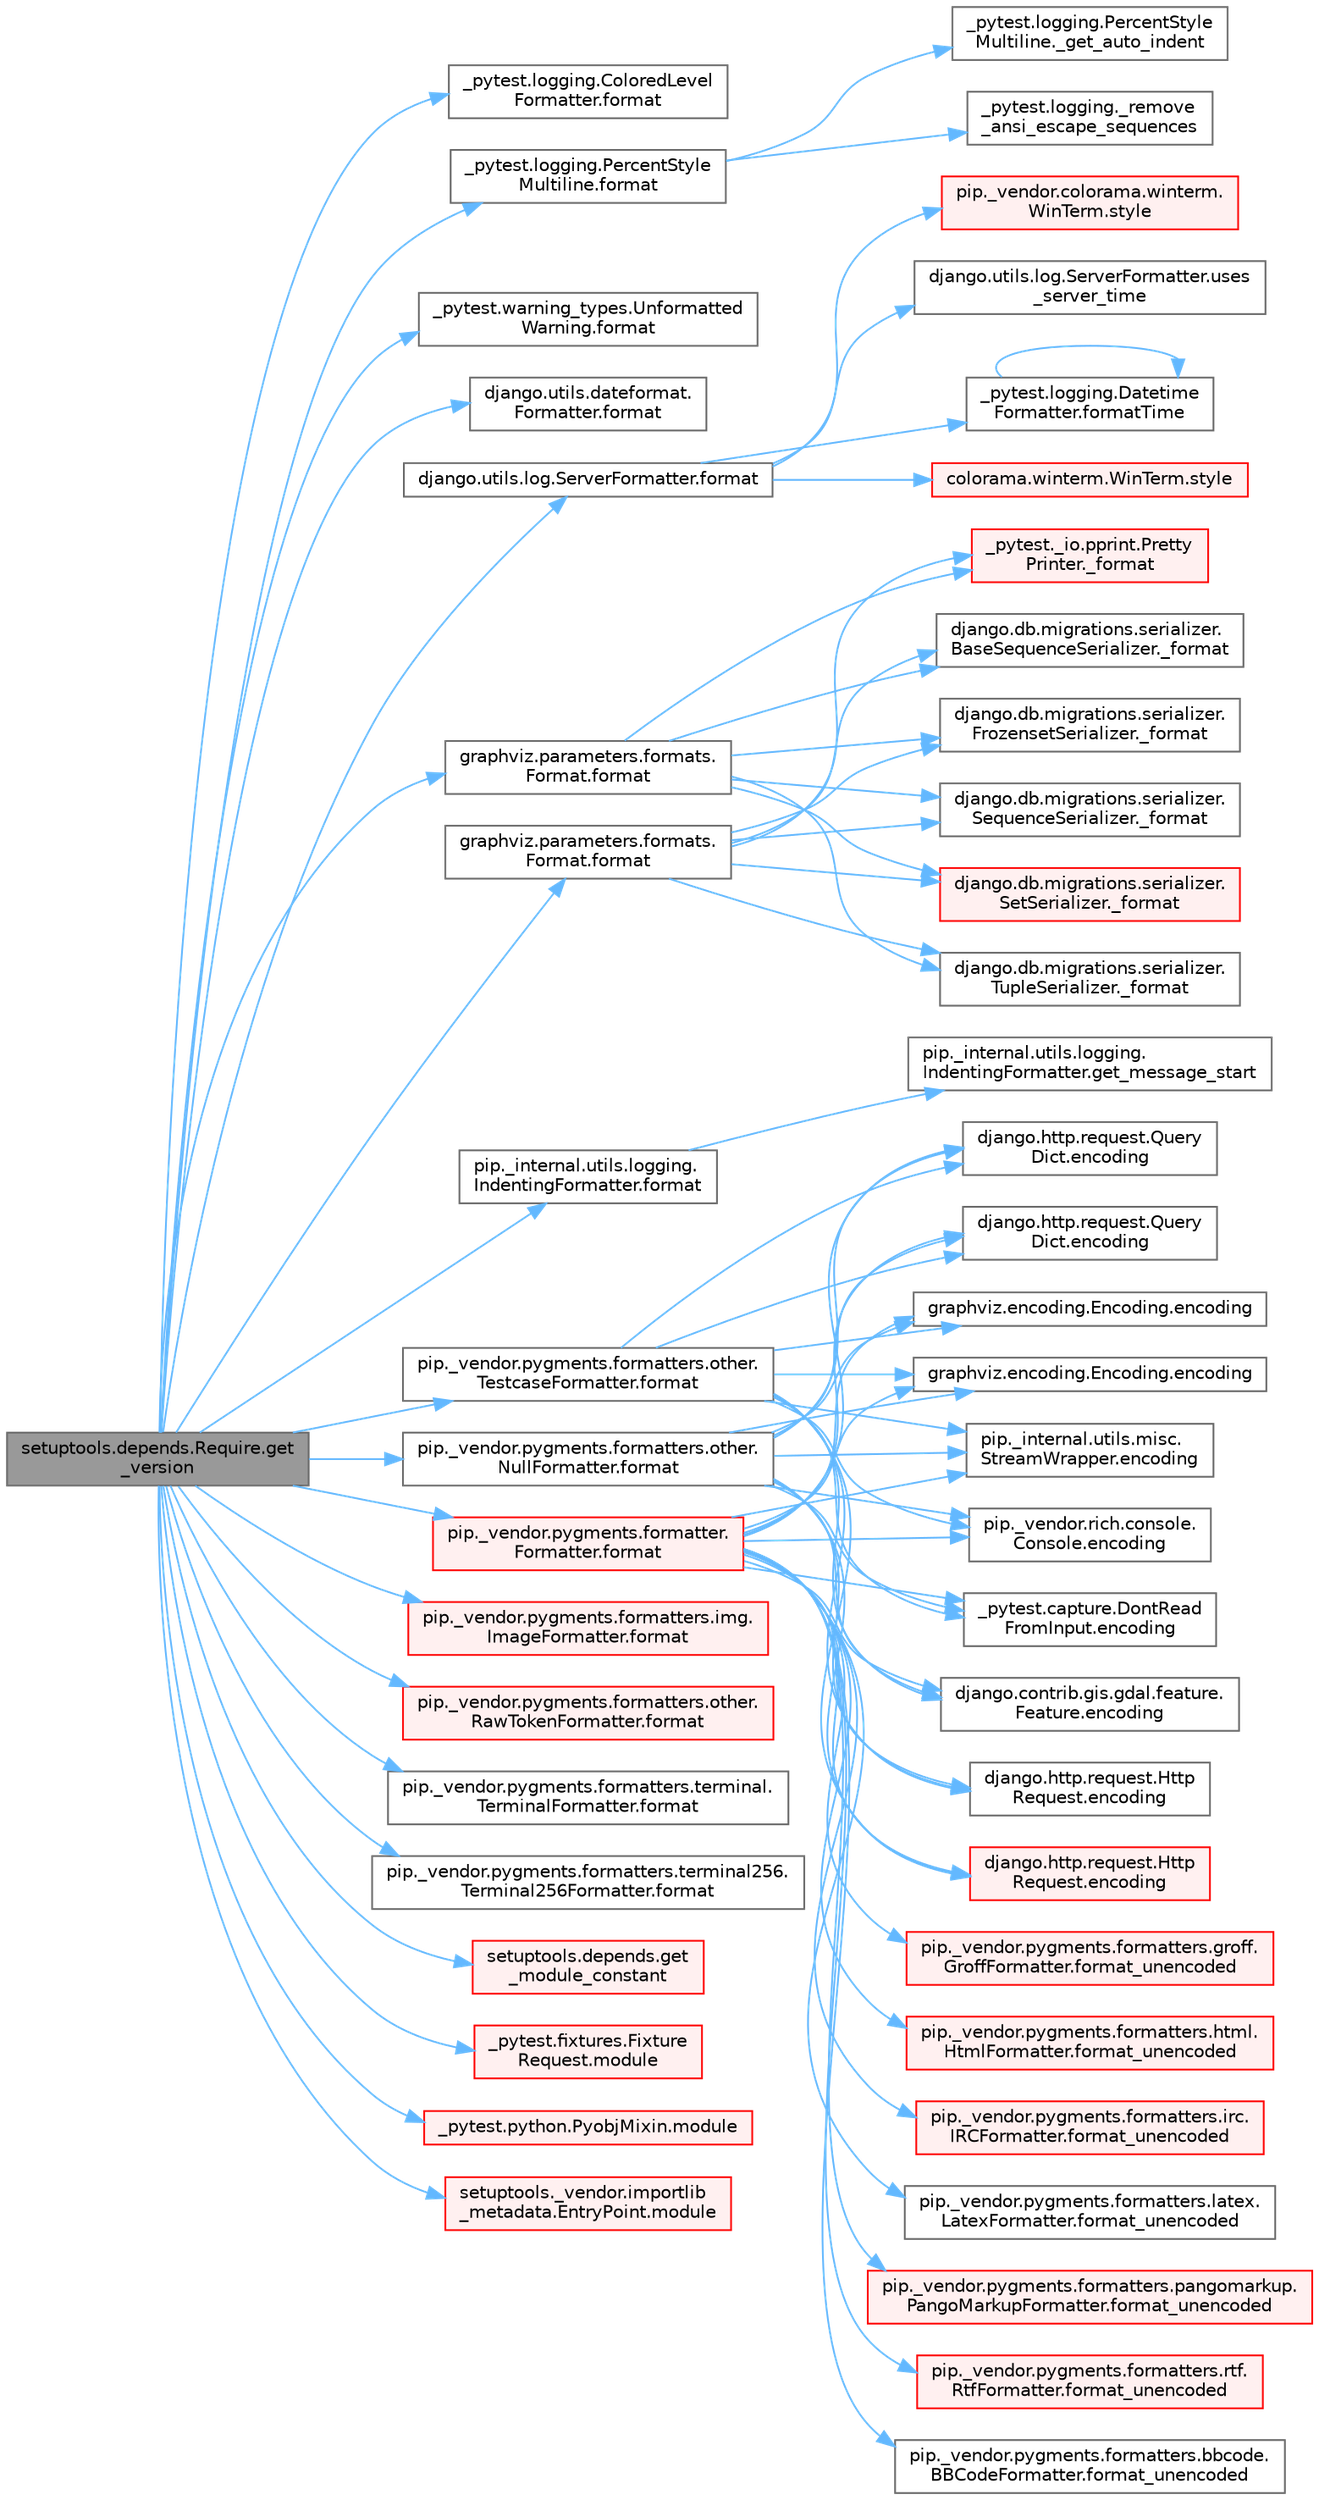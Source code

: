 digraph "setuptools.depends.Require.get_version"
{
 // LATEX_PDF_SIZE
  bgcolor="transparent";
  edge [fontname=Helvetica,fontsize=10,labelfontname=Helvetica,labelfontsize=10];
  node [fontname=Helvetica,fontsize=10,shape=box,height=0.2,width=0.4];
  rankdir="LR";
  Node1 [id="Node000001",label="setuptools.depends.Require.get\l_version",height=0.2,width=0.4,color="gray40", fillcolor="grey60", style="filled", fontcolor="black",tooltip=" "];
  Node1 -> Node2 [id="edge1_Node000001_Node000002",color="steelblue1",style="solid",tooltip=" "];
  Node2 [id="Node000002",label="_pytest.logging.ColoredLevel\lFormatter.format",height=0.2,width=0.4,color="grey40", fillcolor="white", style="filled",URL="$class__pytest_1_1logging_1_1_colored_level_formatter.html#a3154efa53ed22195e45e0ff6baa854ee",tooltip=" "];
  Node1 -> Node3 [id="edge2_Node000001_Node000003",color="steelblue1",style="solid",tooltip=" "];
  Node3 [id="Node000003",label="_pytest.logging.PercentStyle\lMultiline.format",height=0.2,width=0.4,color="grey40", fillcolor="white", style="filled",URL="$class__pytest_1_1logging_1_1_percent_style_multiline.html#abb14f6a8681d6c6d1d77ac62d0dec148",tooltip=" "];
  Node3 -> Node4 [id="edge3_Node000003_Node000004",color="steelblue1",style="solid",tooltip=" "];
  Node4 [id="Node000004",label="_pytest.logging.PercentStyle\lMultiline._get_auto_indent",height=0.2,width=0.4,color="grey40", fillcolor="white", style="filled",URL="$class__pytest_1_1logging_1_1_percent_style_multiline.html#a437c59852a584fdbc86afd4881ba652c",tooltip=" "];
  Node3 -> Node5 [id="edge4_Node000003_Node000005",color="steelblue1",style="solid",tooltip=" "];
  Node5 [id="Node000005",label="_pytest.logging._remove\l_ansi_escape_sequences",height=0.2,width=0.4,color="grey40", fillcolor="white", style="filled",URL="$namespace__pytest_1_1logging.html#a1d62e543c7b5c0623fc03bac50195964",tooltip=" "];
  Node1 -> Node6 [id="edge5_Node000001_Node000006",color="steelblue1",style="solid",tooltip=" "];
  Node6 [id="Node000006",label="_pytest.warning_types.Unformatted\lWarning.format",height=0.2,width=0.4,color="grey40", fillcolor="white", style="filled",URL="$class__pytest_1_1warning__types_1_1_unformatted_warning.html#a458dc97de342e3ba4dbc8059a6f230a4",tooltip=" "];
  Node1 -> Node7 [id="edge6_Node000001_Node000007",color="steelblue1",style="solid",tooltip=" "];
  Node7 [id="Node000007",label="django.utils.dateformat.\lFormatter.format",height=0.2,width=0.4,color="grey40", fillcolor="white", style="filled",URL="$classdjango_1_1utils_1_1dateformat_1_1_formatter.html#a3dce29baf6a69f68ce83ce1122904e5a",tooltip=" "];
  Node1 -> Node8 [id="edge7_Node000001_Node000008",color="steelblue1",style="solid",tooltip=" "];
  Node8 [id="Node000008",label="django.utils.log.ServerFormatter.format",height=0.2,width=0.4,color="grey40", fillcolor="white", style="filled",URL="$classdjango_1_1utils_1_1log_1_1_server_formatter.html#a0d8ef7ec5e5f76b1da8d16759ccdc5a3",tooltip=" "];
  Node8 -> Node9 [id="edge8_Node000008_Node000009",color="steelblue1",style="solid",tooltip=" "];
  Node9 [id="Node000009",label="_pytest.logging.Datetime\lFormatter.formatTime",height=0.2,width=0.4,color="grey40", fillcolor="white", style="filled",URL="$class__pytest_1_1logging_1_1_datetime_formatter.html#ad1340677e5c8e80b6e826d0e0c2097c5",tooltip=" "];
  Node9 -> Node9 [id="edge9_Node000009_Node000009",color="steelblue1",style="solid",tooltip=" "];
  Node8 -> Node10 [id="edge10_Node000008_Node000010",color="steelblue1",style="solid",tooltip=" "];
  Node10 [id="Node000010",label="colorama.winterm.WinTerm.style",height=0.2,width=0.4,color="red", fillcolor="#FFF0F0", style="filled",URL="$classcolorama_1_1winterm_1_1_win_term.html#a506343ed97737721f4046d5e741a8b2c",tooltip=" "];
  Node8 -> Node15 [id="edge11_Node000008_Node000015",color="steelblue1",style="solid",tooltip=" "];
  Node15 [id="Node000015",label="pip._vendor.colorama.winterm.\lWinTerm.style",height=0.2,width=0.4,color="red", fillcolor="#FFF0F0", style="filled",URL="$classpip_1_1__vendor_1_1colorama_1_1winterm_1_1_win_term.html#a942dc25f8c2ec982d2ff799ec02ec593",tooltip=" "];
  Node8 -> Node16 [id="edge12_Node000008_Node000016",color="steelblue1",style="solid",tooltip=" "];
  Node16 [id="Node000016",label="django.utils.log.ServerFormatter.uses\l_server_time",height=0.2,width=0.4,color="grey40", fillcolor="white", style="filled",URL="$classdjango_1_1utils_1_1log_1_1_server_formatter.html#a6e2d294b3922a43ffa055307e71defe4",tooltip=" "];
  Node1 -> Node17 [id="edge13_Node000001_Node000017",color="steelblue1",style="solid",tooltip=" "];
  Node17 [id="Node000017",label="graphviz.parameters.formats.\lFormat.format",height=0.2,width=0.4,color="grey40", fillcolor="white", style="filled",URL="$classgraphviz_1_1parameters_1_1formats_1_1_format.html#ab14cf581c3f1dfbcb2cd5aca85cdfe6d",tooltip=" "];
  Node17 -> Node18 [id="edge14_Node000017_Node000018",color="steelblue1",style="solid",tooltip=" "];
  Node18 [id="Node000018",label="_pytest._io.pprint.Pretty\lPrinter._format",height=0.2,width=0.4,color="red", fillcolor="#FFF0F0", style="filled",URL="$class__pytest_1_1__io_1_1pprint_1_1_pretty_printer.html#a355f3e8e9d415a6e10dc2b4bca5ce2cf",tooltip=" "];
  Node17 -> Node21 [id="edge15_Node000017_Node000021",color="steelblue1",style="solid",tooltip=" "];
  Node21 [id="Node000021",label="django.db.migrations.serializer.\lBaseSequenceSerializer._format",height=0.2,width=0.4,color="grey40", fillcolor="white", style="filled",URL="$classdjango_1_1db_1_1migrations_1_1serializer_1_1_base_sequence_serializer.html#abb9b3b91fdaeadae121f734931d29c54",tooltip=" "];
  Node17 -> Node22 [id="edge16_Node000017_Node000022",color="steelblue1",style="solid",tooltip=" "];
  Node22 [id="Node000022",label="django.db.migrations.serializer.\lFrozensetSerializer._format",height=0.2,width=0.4,color="grey40", fillcolor="white", style="filled",URL="$classdjango_1_1db_1_1migrations_1_1serializer_1_1_frozenset_serializer.html#ad4277517a475df5fe6ad5664b8ee8b6d",tooltip=" "];
  Node17 -> Node23 [id="edge17_Node000017_Node000023",color="steelblue1",style="solid",tooltip=" "];
  Node23 [id="Node000023",label="django.db.migrations.serializer.\lSequenceSerializer._format",height=0.2,width=0.4,color="grey40", fillcolor="white", style="filled",URL="$classdjango_1_1db_1_1migrations_1_1serializer_1_1_sequence_serializer.html#a5c74914573e3d7b5c2618f095f8d6bfb",tooltip=" "];
  Node17 -> Node24 [id="edge18_Node000017_Node000024",color="steelblue1",style="solid",tooltip=" "];
  Node24 [id="Node000024",label="django.db.migrations.serializer.\lSetSerializer._format",height=0.2,width=0.4,color="red", fillcolor="#FFF0F0", style="filled",URL="$classdjango_1_1db_1_1migrations_1_1serializer_1_1_set_serializer.html#a1d6076a3f50e13eb091ca873f4e98a04",tooltip=" "];
  Node17 -> Node3543 [id="edge19_Node000017_Node003543",color="steelblue1",style="solid",tooltip=" "];
  Node3543 [id="Node003543",label="django.db.migrations.serializer.\lTupleSerializer._format",height=0.2,width=0.4,color="grey40", fillcolor="white", style="filled",URL="$classdjango_1_1db_1_1migrations_1_1serializer_1_1_tuple_serializer.html#adedc291614a14f5399c01a6026eed276",tooltip=" "];
  Node1 -> Node3546 [id="edge20_Node000001_Node003546",color="steelblue1",style="solid",tooltip=" "];
  Node3546 [id="Node003546",label="graphviz.parameters.formats.\lFormat.format",height=0.2,width=0.4,color="grey40", fillcolor="white", style="filled",URL="$classgraphviz_1_1parameters_1_1formats_1_1_format.html#a3299ef91ebe171a2c6cf17e40e56fe20",tooltip=" "];
  Node3546 -> Node18 [id="edge21_Node003546_Node000018",color="steelblue1",style="solid",tooltip=" "];
  Node3546 -> Node21 [id="edge22_Node003546_Node000021",color="steelblue1",style="solid",tooltip=" "];
  Node3546 -> Node22 [id="edge23_Node003546_Node000022",color="steelblue1",style="solid",tooltip=" "];
  Node3546 -> Node23 [id="edge24_Node003546_Node000023",color="steelblue1",style="solid",tooltip=" "];
  Node3546 -> Node24 [id="edge25_Node003546_Node000024",color="steelblue1",style="solid",tooltip=" "];
  Node3546 -> Node3543 [id="edge26_Node003546_Node003543",color="steelblue1",style="solid",tooltip=" "];
  Node1 -> Node3547 [id="edge27_Node000001_Node003547",color="steelblue1",style="solid",tooltip=" "];
  Node3547 [id="Node003547",label="pip._internal.utils.logging.\lIndentingFormatter.format",height=0.2,width=0.4,color="grey40", fillcolor="white", style="filled",URL="$classpip_1_1__internal_1_1utils_1_1logging_1_1_indenting_formatter.html#a940113926ebf6558a27f2f54905d8d4c",tooltip=" "];
  Node3547 -> Node3548 [id="edge28_Node003547_Node003548",color="steelblue1",style="solid",tooltip=" "];
  Node3548 [id="Node003548",label="pip._internal.utils.logging.\lIndentingFormatter.get_message_start",height=0.2,width=0.4,color="grey40", fillcolor="white", style="filled",URL="$classpip_1_1__internal_1_1utils_1_1logging_1_1_indenting_formatter.html#af4e804c5ebf6fdd402d5df0e107fa43c",tooltip=" "];
  Node1 -> Node3549 [id="edge29_Node000001_Node003549",color="steelblue1",style="solid",tooltip=" "];
  Node3549 [id="Node003549",label="pip._vendor.pygments.formatter.\lFormatter.format",height=0.2,width=0.4,color="red", fillcolor="#FFF0F0", style="filled",URL="$classpip_1_1__vendor_1_1pygments_1_1formatter_1_1_formatter.html#a11054ddaa650b704c79f1ea0500b1e1e",tooltip=" "];
  Node3549 -> Node413 [id="edge30_Node003549_Node000413",color="steelblue1",style="solid",tooltip=" "];
  Node413 [id="Node000413",label="_pytest.capture.DontRead\lFromInput.encoding",height=0.2,width=0.4,color="grey40", fillcolor="white", style="filled",URL="$class__pytest_1_1capture_1_1_dont_read_from_input.html#a40a0e1b26db1f2cf579f1ab5d3903097",tooltip=" "];
  Node3549 -> Node414 [id="edge31_Node003549_Node000414",color="steelblue1",style="solid",tooltip=" "];
  Node414 [id="Node000414",label="django.contrib.gis.gdal.feature.\lFeature.encoding",height=0.2,width=0.4,color="grey40", fillcolor="white", style="filled",URL="$classdjango_1_1contrib_1_1gis_1_1gdal_1_1feature_1_1_feature.html#a61ef7866406f46787c45d0040e4f2588",tooltip=" "];
  Node3549 -> Node415 [id="edge32_Node003549_Node000415",color="steelblue1",style="solid",tooltip=" "];
  Node415 [id="Node000415",label="django.http.request.Http\lRequest.encoding",height=0.2,width=0.4,color="grey40", fillcolor="white", style="filled",URL="$classdjango_1_1http_1_1request_1_1_http_request.html#affc440df209dd1fb33d63b8fce39f3b2",tooltip=" "];
  Node3549 -> Node416 [id="edge33_Node003549_Node000416",color="steelblue1",style="solid",tooltip=" "];
  Node416 [id="Node000416",label="django.http.request.Http\lRequest.encoding",height=0.2,width=0.4,color="red", fillcolor="#FFF0F0", style="filled",URL="$classdjango_1_1http_1_1request_1_1_http_request.html#a09c32945992a963608d955c2618ead79",tooltip=" "];
  Node3549 -> Node420 [id="edge34_Node003549_Node000420",color="steelblue1",style="solid",tooltip=" "];
  Node420 [id="Node000420",label="django.http.request.Query\lDict.encoding",height=0.2,width=0.4,color="grey40", fillcolor="white", style="filled",URL="$classdjango_1_1http_1_1request_1_1_query_dict.html#ae1a9e4aa8ebe4d1dd0aa02e9388b0acd",tooltip=" "];
  Node3549 -> Node421 [id="edge35_Node003549_Node000421",color="steelblue1",style="solid",tooltip=" "];
  Node421 [id="Node000421",label="django.http.request.Query\lDict.encoding",height=0.2,width=0.4,color="grey40", fillcolor="white", style="filled",URL="$classdjango_1_1http_1_1request_1_1_query_dict.html#aade836c6d0fadbe21ef181917ca28ea8",tooltip=" "];
  Node3549 -> Node422 [id="edge36_Node003549_Node000422",color="steelblue1",style="solid",tooltip=" "];
  Node422 [id="Node000422",label="graphviz.encoding.Encoding.encoding",height=0.2,width=0.4,color="grey40", fillcolor="white", style="filled",URL="$classgraphviz_1_1encoding_1_1_encoding.html#a4be64c43fe62823ffb51d9d4706f3c3d",tooltip=" "];
  Node3549 -> Node423 [id="edge37_Node003549_Node000423",color="steelblue1",style="solid",tooltip=" "];
  Node423 [id="Node000423",label="graphviz.encoding.Encoding.encoding",height=0.2,width=0.4,color="grey40", fillcolor="white", style="filled",URL="$classgraphviz_1_1encoding_1_1_encoding.html#ade16bad413f6cc9b3776aa3c580e7251",tooltip=" "];
  Node3549 -> Node424 [id="edge38_Node003549_Node000424",color="steelblue1",style="solid",tooltip=" "];
  Node424 [id="Node000424",label="pip._internal.utils.misc.\lStreamWrapper.encoding",height=0.2,width=0.4,color="grey40", fillcolor="white", style="filled",URL="$classpip_1_1__internal_1_1utils_1_1misc_1_1_stream_wrapper.html#ae516d377684b88c1d5ed9b0b670a2a0b",tooltip=" "];
  Node3549 -> Node425 [id="edge39_Node003549_Node000425",color="steelblue1",style="solid",tooltip=" "];
  Node425 [id="Node000425",label="pip._vendor.rich.console.\lConsole.encoding",height=0.2,width=0.4,color="grey40", fillcolor="white", style="filled",URL="$classpip_1_1__vendor_1_1rich_1_1console_1_1_console.html#aaa95f0495607d199f34c4ebd90ea1cfe",tooltip=" "];
  Node3549 -> Node3550 [id="edge40_Node003549_Node003550",color="steelblue1",style="solid",tooltip=" "];
  Node3550 [id="Node003550",label="pip._vendor.pygments.formatters.bbcode.\lBBCodeFormatter.format_unencoded",height=0.2,width=0.4,color="grey40", fillcolor="white", style="filled",URL="$classpip_1_1__vendor_1_1pygments_1_1formatters_1_1bbcode_1_1_b_b_code_formatter.html#aaa067a53f7493636e65def5961e4d422",tooltip=" "];
  Node3549 -> Node3551 [id="edge41_Node003549_Node003551",color="steelblue1",style="solid",tooltip=" "];
  Node3551 [id="Node003551",label="pip._vendor.pygments.formatters.groff.\lGroffFormatter.format_unencoded",height=0.2,width=0.4,color="red", fillcolor="#FFF0F0", style="filled",URL="$classpip_1_1__vendor_1_1pygments_1_1formatters_1_1groff_1_1_groff_formatter.html#a7cf1f01b75aa6d5b579dcef32ae2ef8f",tooltip=" "];
  Node3549 -> Node3636 [id="edge42_Node003549_Node003636",color="steelblue1",style="solid",tooltip=" "];
  Node3636 [id="Node003636",label="pip._vendor.pygments.formatters.html.\lHtmlFormatter.format_unencoded",height=0.2,width=0.4,color="red", fillcolor="#FFF0F0", style="filled",URL="$classpip_1_1__vendor_1_1pygments_1_1formatters_1_1html_1_1_html_formatter.html#a296a51115f9ec5f6663333a86e0df5b0",tooltip=" "];
  Node3549 -> Node3652 [id="edge43_Node003549_Node003652",color="steelblue1",style="solid",tooltip=" "];
  Node3652 [id="Node003652",label="pip._vendor.pygments.formatters.irc.\lIRCFormatter.format_unencoded",height=0.2,width=0.4,color="red", fillcolor="#FFF0F0", style="filled",URL="$classpip_1_1__vendor_1_1pygments_1_1formatters_1_1irc_1_1_i_r_c_formatter.html#ad92c251421fc4d1447b4300c941c9faa",tooltip=" "];
  Node3549 -> Node3654 [id="edge44_Node003549_Node003654",color="steelblue1",style="solid",tooltip=" "];
  Node3654 [id="Node003654",label="pip._vendor.pygments.formatters.latex.\lLatexFormatter.format_unencoded",height=0.2,width=0.4,color="grey40", fillcolor="white", style="filled",URL="$classpip_1_1__vendor_1_1pygments_1_1formatters_1_1latex_1_1_latex_formatter.html#afa959a71db3ff4c501c1ca11c05421cb",tooltip=" "];
  Node3549 -> Node3655 [id="edge45_Node003549_Node003655",color="steelblue1",style="solid",tooltip=" "];
  Node3655 [id="Node003655",label="pip._vendor.pygments.formatters.pangomarkup.\lPangoMarkupFormatter.format_unencoded",height=0.2,width=0.4,color="red", fillcolor="#FFF0F0", style="filled",URL="$classpip_1_1__vendor_1_1pygments_1_1formatters_1_1pangomarkup_1_1_pango_markup_formatter.html#a5f7d27c1cb801d582a7a226283a45243",tooltip=" "];
  Node3549 -> Node3657 [id="edge46_Node003549_Node003657",color="steelblue1",style="solid",tooltip=" "];
  Node3657 [id="Node003657",label="pip._vendor.pygments.formatters.rtf.\lRtfFormatter.format_unencoded",height=0.2,width=0.4,color="red", fillcolor="#FFF0F0", style="filled",URL="$classpip_1_1__vendor_1_1pygments_1_1formatters_1_1rtf_1_1_rtf_formatter.html#a9a12c4c64fb5c887fa05f3953d6538f7",tooltip=" "];
  Node1 -> Node3663 [id="edge47_Node000001_Node003663",color="steelblue1",style="solid",tooltip=" "];
  Node3663 [id="Node003663",label="pip._vendor.pygments.formatters.img.\lImageFormatter.format",height=0.2,width=0.4,color="red", fillcolor="#FFF0F0", style="filled",URL="$classpip_1_1__vendor_1_1pygments_1_1formatters_1_1img_1_1_image_formatter.html#a169e809cf47aba6b13231d4807e43717",tooltip=" "];
  Node1 -> Node3678 [id="edge48_Node000001_Node003678",color="steelblue1",style="solid",tooltip=" "];
  Node3678 [id="Node003678",label="pip._vendor.pygments.formatters.other.\lNullFormatter.format",height=0.2,width=0.4,color="grey40", fillcolor="white", style="filled",URL="$classpip_1_1__vendor_1_1pygments_1_1formatters_1_1other_1_1_null_formatter.html#af80b2d23b52b5000c07970e5468b5515",tooltip=" "];
  Node3678 -> Node413 [id="edge49_Node003678_Node000413",color="steelblue1",style="solid",tooltip=" "];
  Node3678 -> Node414 [id="edge50_Node003678_Node000414",color="steelblue1",style="solid",tooltip=" "];
  Node3678 -> Node415 [id="edge51_Node003678_Node000415",color="steelblue1",style="solid",tooltip=" "];
  Node3678 -> Node416 [id="edge52_Node003678_Node000416",color="steelblue1",style="solid",tooltip=" "];
  Node3678 -> Node420 [id="edge53_Node003678_Node000420",color="steelblue1",style="solid",tooltip=" "];
  Node3678 -> Node421 [id="edge54_Node003678_Node000421",color="steelblue1",style="solid",tooltip=" "];
  Node3678 -> Node422 [id="edge55_Node003678_Node000422",color="steelblue1",style="solid",tooltip=" "];
  Node3678 -> Node423 [id="edge56_Node003678_Node000423",color="steelblue1",style="solid",tooltip=" "];
  Node3678 -> Node424 [id="edge57_Node003678_Node000424",color="steelblue1",style="solid",tooltip=" "];
  Node3678 -> Node425 [id="edge58_Node003678_Node000425",color="steelblue1",style="solid",tooltip=" "];
  Node1 -> Node3679 [id="edge59_Node000001_Node003679",color="steelblue1",style="solid",tooltip=" "];
  Node3679 [id="Node003679",label="pip._vendor.pygments.formatters.other.\lRawTokenFormatter.format",height=0.2,width=0.4,color="red", fillcolor="#FFF0F0", style="filled",URL="$classpip_1_1__vendor_1_1pygments_1_1formatters_1_1other_1_1_raw_token_formatter.html#a98cd5202321be47ee2fcb31038a40c38",tooltip=" "];
  Node1 -> Node3684 [id="edge60_Node000001_Node003684",color="steelblue1",style="solid",tooltip=" "];
  Node3684 [id="Node003684",label="pip._vendor.pygments.formatters.other.\lTestcaseFormatter.format",height=0.2,width=0.4,color="grey40", fillcolor="white", style="filled",URL="$classpip_1_1__vendor_1_1pygments_1_1formatters_1_1other_1_1_testcase_formatter.html#a430164407c4caeafdafa4bb7b9645082",tooltip=" "];
  Node3684 -> Node413 [id="edge61_Node003684_Node000413",color="steelblue1",style="solid",tooltip=" "];
  Node3684 -> Node414 [id="edge62_Node003684_Node000414",color="steelblue1",style="solid",tooltip=" "];
  Node3684 -> Node415 [id="edge63_Node003684_Node000415",color="steelblue1",style="solid",tooltip=" "];
  Node3684 -> Node416 [id="edge64_Node003684_Node000416",color="steelblue1",style="solid",tooltip=" "];
  Node3684 -> Node420 [id="edge65_Node003684_Node000420",color="steelblue1",style="solid",tooltip=" "];
  Node3684 -> Node421 [id="edge66_Node003684_Node000421",color="steelblue1",style="solid",tooltip=" "];
  Node3684 -> Node422 [id="edge67_Node003684_Node000422",color="steelblue1",style="solid",tooltip=" "];
  Node3684 -> Node423 [id="edge68_Node003684_Node000423",color="steelblue1",style="solid",tooltip=" "];
  Node3684 -> Node424 [id="edge69_Node003684_Node000424",color="steelblue1",style="solid",tooltip=" "];
  Node3684 -> Node425 [id="edge70_Node003684_Node000425",color="steelblue1",style="solid",tooltip=" "];
  Node1 -> Node3685 [id="edge71_Node000001_Node003685",color="steelblue1",style="solid",tooltip=" "];
  Node3685 [id="Node003685",label="pip._vendor.pygments.formatters.terminal.\lTerminalFormatter.format",height=0.2,width=0.4,color="grey40", fillcolor="white", style="filled",URL="$classpip_1_1__vendor_1_1pygments_1_1formatters_1_1terminal_1_1_terminal_formatter.html#ae9abcdc470c824c9033f866f80874be3",tooltip=" "];
  Node1 -> Node3686 [id="edge72_Node000001_Node003686",color="steelblue1",style="solid",tooltip=" "];
  Node3686 [id="Node003686",label="pip._vendor.pygments.formatters.terminal256.\lTerminal256Formatter.format",height=0.2,width=0.4,color="grey40", fillcolor="white", style="filled",URL="$classpip_1_1__vendor_1_1pygments_1_1formatters_1_1terminal256_1_1_terminal256_formatter.html#ae00b96c07fd7c57a7e6db54665af2d5f",tooltip=" "];
  Node1 -> Node4526 [id="edge73_Node000001_Node004526",color="steelblue1",style="solid",tooltip=" "];
  Node4526 [id="Node004526",label="setuptools.depends.get\l_module_constant",height=0.2,width=0.4,color="red", fillcolor="#FFF0F0", style="filled",URL="$namespacesetuptools_1_1depends.html#ae6a6c18383d05bbb17f7384dd57147bf",tooltip=" "];
  Node1 -> Node4529 [id="edge74_Node000001_Node004529",color="steelblue1",style="solid",tooltip=" "];
  Node4529 [id="Node004529",label="_pytest.fixtures.Fixture\lRequest.module",height=0.2,width=0.4,color="red", fillcolor="#FFF0F0", style="filled",URL="$class__pytest_1_1fixtures_1_1_fixture_request.html#ad7a3eaa568b0f3ba67ebf2fd02ecea0e",tooltip=" "];
  Node1 -> Node4530 [id="edge75_Node000001_Node004530",color="steelblue1",style="solid",tooltip=" "];
  Node4530 [id="Node004530",label="_pytest.python.PyobjMixin.module",height=0.2,width=0.4,color="red", fillcolor="#FFF0F0", style="filled",URL="$class__pytest_1_1python_1_1_pyobj_mixin.html#a59f370b8fb7ac30c262e6dc2797527d2",tooltip=" "];
  Node1 -> Node4532 [id="edge76_Node000001_Node004532",color="steelblue1",style="solid",tooltip=" "];
  Node4532 [id="Node004532",label="setuptools._vendor.importlib\l_metadata.EntryPoint.module",height=0.2,width=0.4,color="red", fillcolor="#FFF0F0", style="filled",URL="$classsetuptools_1_1__vendor_1_1importlib__metadata_1_1_entry_point.html#ab0cf8662ae1b114f079d464a9bdbb70f",tooltip=" "];
}
